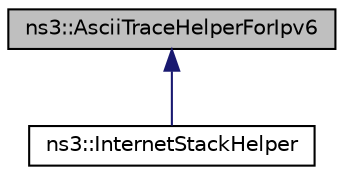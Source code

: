 digraph "ns3::AsciiTraceHelperForIpv6"
{
 // LATEX_PDF_SIZE
  edge [fontname="Helvetica",fontsize="10",labelfontname="Helvetica",labelfontsize="10"];
  node [fontname="Helvetica",fontsize="10",shape=record];
  Node1 [label="ns3::AsciiTraceHelperForIpv6",height=0.2,width=0.4,color="black", fillcolor="grey75", style="filled", fontcolor="black",tooltip="Base class providing common user-level ascii trace operations for helpers representing IPv6 protocols..."];
  Node1 -> Node2 [dir="back",color="midnightblue",fontsize="10",style="solid",fontname="Helvetica"];
  Node2 [label="ns3::InternetStackHelper",height=0.2,width=0.4,color="black", fillcolor="white", style="filled",URL="$classns3_1_1_internet_stack_helper.html",tooltip="aggregate IP/TCP/UDP functionality to existing Nodes."];
}
